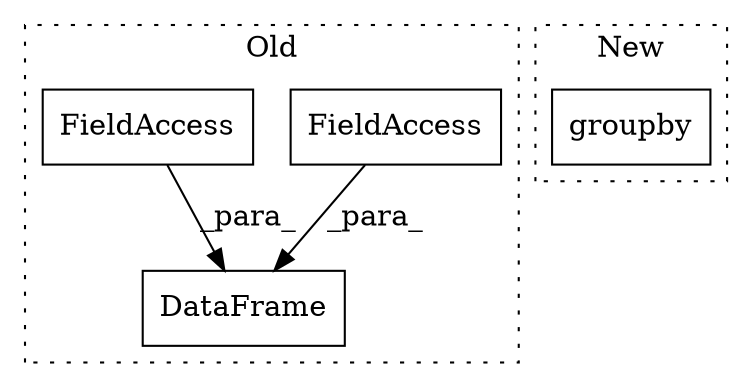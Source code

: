 digraph G {
subgraph cluster0 {
1 [label="DataFrame" a="32" s="13765,13798" l="10,1" shape="box"];
3 [label="FieldAccess" a="22" s="13775" l="7" shape="box"];
4 [label="FieldAccess" a="22" s="13789" l="9" shape="box"];
label = "Old";
style="dotted";
}
subgraph cluster1 {
2 [label="groupby" a="32" s="13618,13631" l="8,1" shape="box"];
label = "New";
style="dotted";
}
3 -> 1 [label="_para_"];
4 -> 1 [label="_para_"];
}